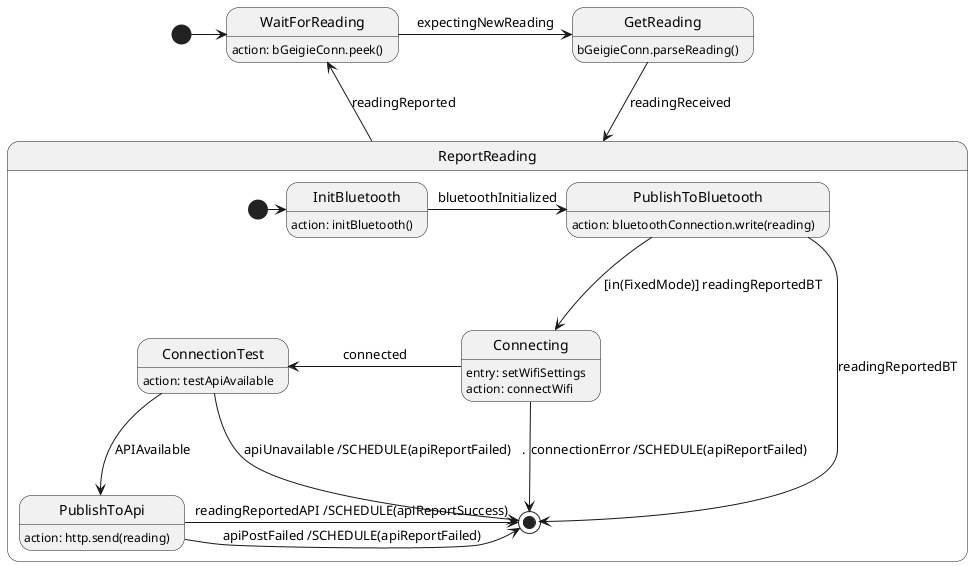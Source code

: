 @startuml


state WaitForReading
WaitForReading: action: bGeigieConn.peek()
state GetReading
GetReading : bGeigieConn.parseReading()
state ReportReading {
    state InitBluetooth
    InitBluetooth: action: initBluetooth()
    state PublishToBluetooth
    PublishToBluetooth: action: bluetoothConnection.write(reading)
    state Connecting
    Connecting: entry: setWifiSettings
    Connecting: action: connectWifi
    state ConnectionTest
    ConnectionTest: action: testApiAvailable
    state PublishToApi
    PublishToApi: action: http.send(reading)

    [*] -> InitBluetooth
    InitBluetooth -> PublishToBluetooth : bluetoothInitialized
    PublishToBluetooth ---> [*] : readingReportedBT
    PublishToBluetooth ---> Connecting: [in(FixedMode)] readingReportedBT

    Connecting -l-> ConnectionTest : connected
    Connecting ---> [*] : connectionError /SCHEDULE(apiReportFailed)
    ConnectionTest --> PublishToApi : APIAvailable
    ConnectionTest ---> [*] : apiUnavailable /SCHEDULE(apiReportFailed)   .
    PublishToApi -> [*] : apiPostFailed /SCHEDULE(apiReportFailed)
    PublishToApi -> [*] : readingReportedAPI /SCHEDULE(apiReportSuccess)

}

[*] -> WaitForReading
WaitForReading -> GetReading : expectingNewReading
GetReading --> ReportReading : readingReceived
ReportReading -u-> WaitForReading : readingReported


@enduml